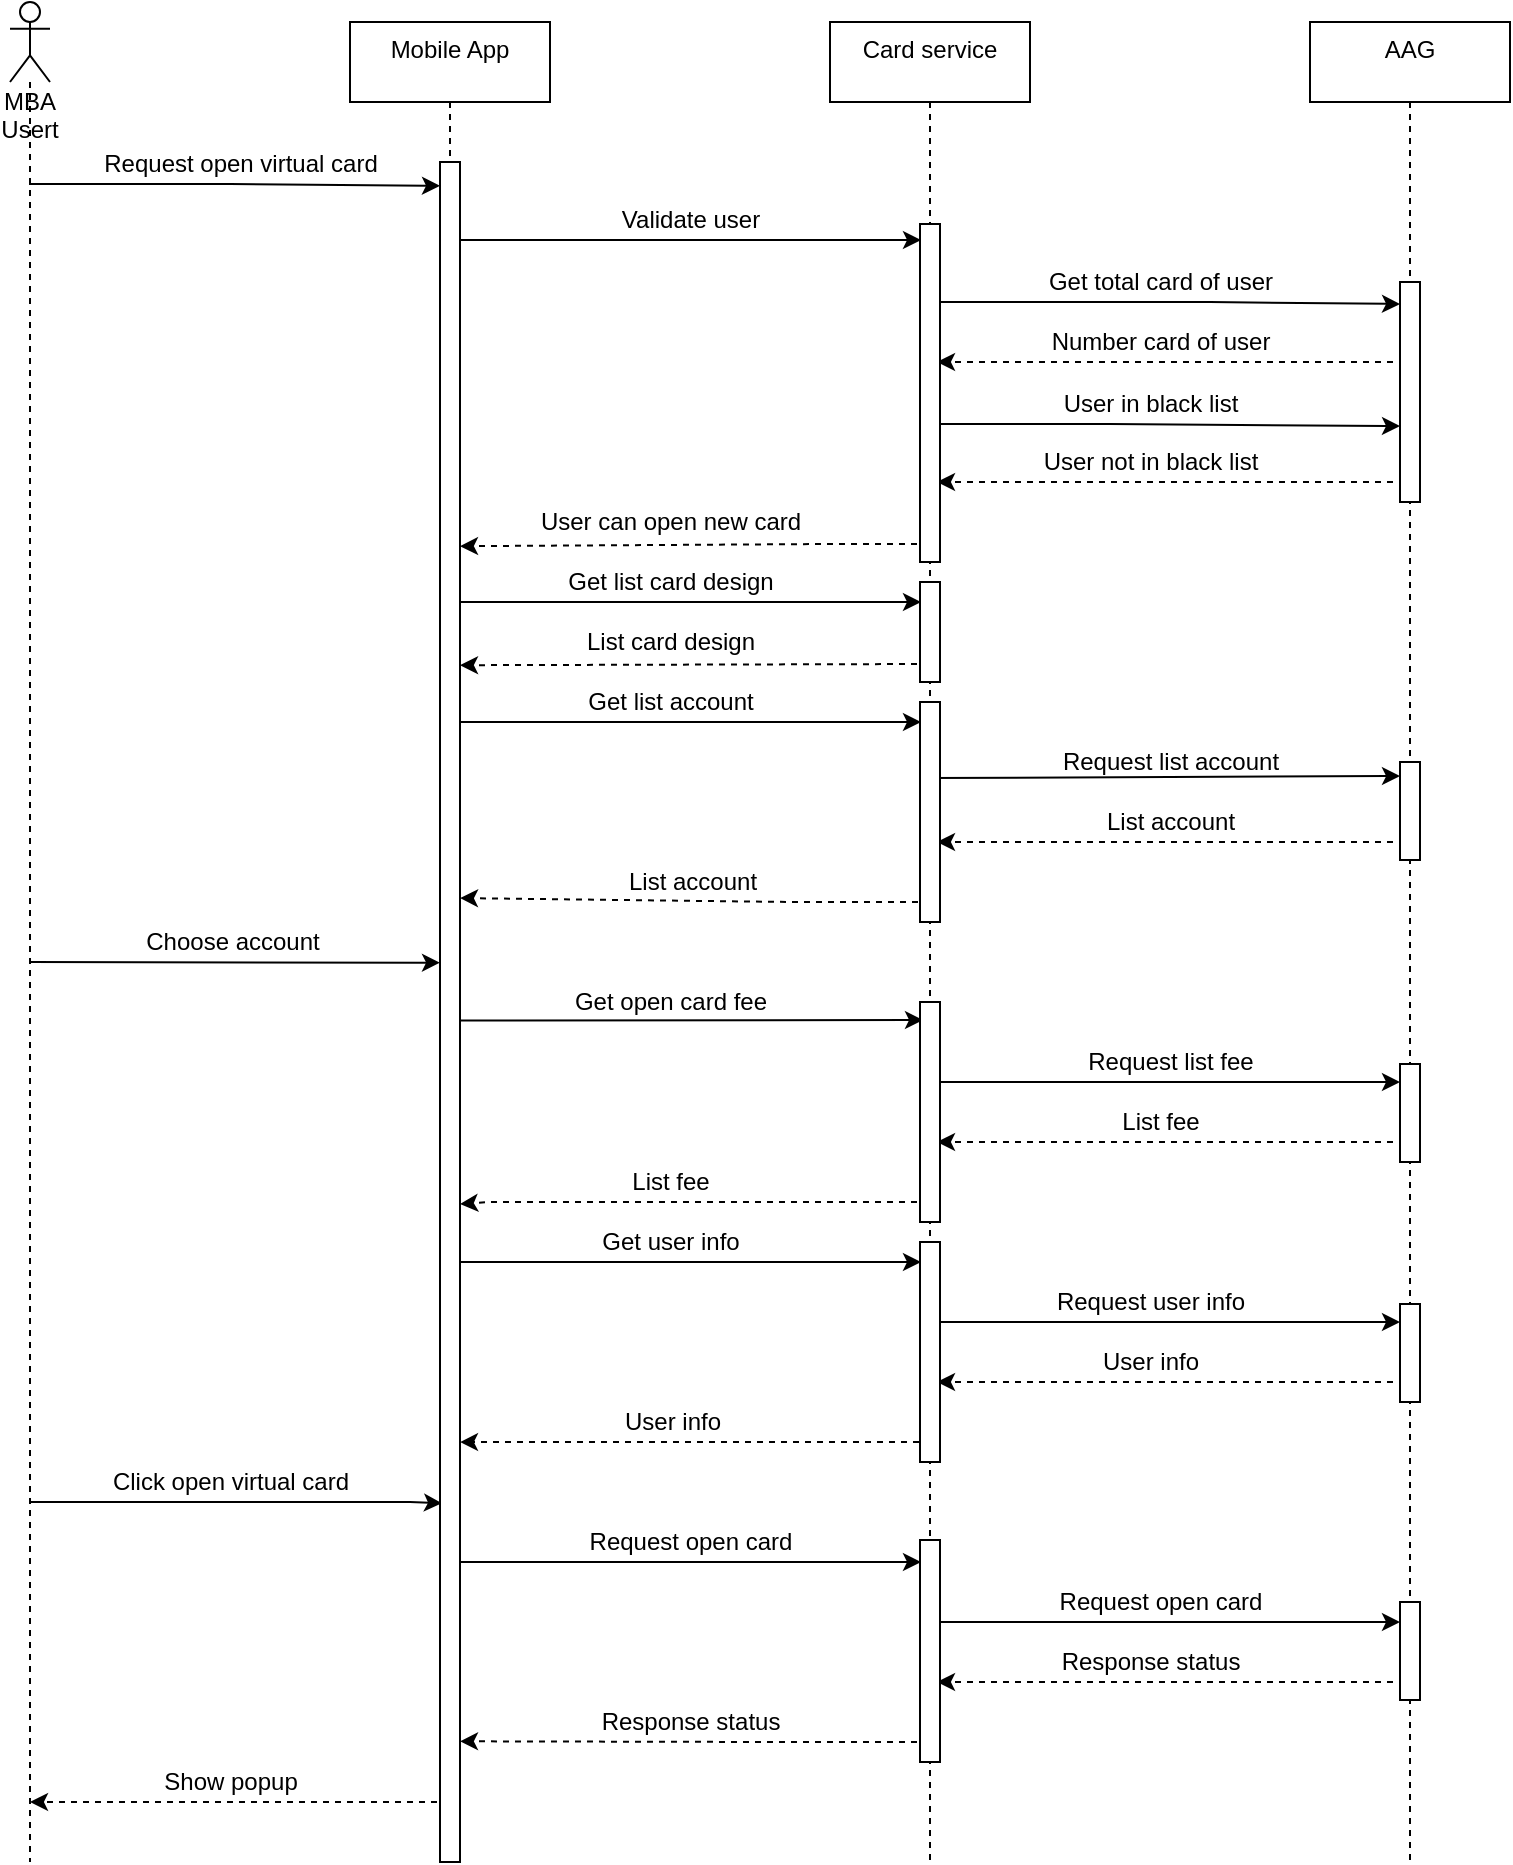 <mxfile version="14.8.5" type="github">
  <diagram id="kgpKYQtTHZ0yAKxKKP6v" name="Page-1">
    <mxGraphModel dx="1572" dy="1160" grid="1" gridSize="10" guides="1" tooltips="1" connect="1" arrows="1" fold="1" page="1" pageScale="1" pageWidth="850" pageHeight="1100" math="0" shadow="0">
      <root>
        <mxCell id="0" />
        <mxCell id="1" parent="0" />
        <mxCell id="vo751mz3C_6tF2KK00Bt-23" style="edgeStyle=none;rounded=0;orthogonalLoop=1;jettySize=auto;html=1;verticalAlign=bottom;entryX=0;entryY=0.014;entryDx=0;entryDy=0;entryPerimeter=0;" parent="1" edge="1" target="RYBP9NsJhSfMsdhZHugq-41">
          <mxGeometry relative="1" as="geometry">
            <mxPoint x="69.5" y="131" as="sourcePoint" />
            <mxPoint x="279.5" y="131" as="targetPoint" />
            <Array as="points">
              <mxPoint x="170" y="131" />
            </Array>
          </mxGeometry>
        </mxCell>
        <mxCell id="RYBP9NsJhSfMsdhZHugq-7" style="rounded=0;orthogonalLoop=1;jettySize=auto;html=1;entryX=0;entryY=0.471;entryDx=0;entryDy=0;entryPerimeter=0;" edge="1" parent="1" target="RYBP9NsJhSfMsdhZHugq-41">
          <mxGeometry relative="1" as="geometry">
            <mxPoint x="70" y="520" as="sourcePoint" />
            <mxPoint x="280" y="520" as="targetPoint" />
          </mxGeometry>
        </mxCell>
        <mxCell id="RYBP9NsJhSfMsdhZHugq-29" style="edgeStyle=none;rounded=0;orthogonalLoop=1;jettySize=auto;html=1;entryX=0.1;entryY=0.789;entryDx=0;entryDy=0;entryPerimeter=0;" edge="1" parent="1" source="vo751mz3C_6tF2KK00Bt-24" target="RYBP9NsJhSfMsdhZHugq-41">
          <mxGeometry relative="1" as="geometry">
            <Array as="points">
              <mxPoint x="260" y="790" />
            </Array>
          </mxGeometry>
        </mxCell>
        <mxCell id="vo751mz3C_6tF2KK00Bt-24" value="MBA Usert" style="shape=umlLifeline;participant=umlActor;perimeter=lifelinePerimeter;whiteSpace=wrap;html=1;container=1;collapsible=0;recursiveResize=0;verticalAlign=top;spacingTop=36;outlineConnect=0;strokeColor=#000000;strokeWidth=1;fillColor=none;size=40;" parent="1" vertex="1">
          <mxGeometry x="60" y="40" width="20" height="930" as="geometry" />
        </mxCell>
        <mxCell id="vo751mz3C_6tF2KK00Bt-25" style="edgeStyle=none;rounded=0;orthogonalLoop=1;jettySize=auto;html=1;verticalAlign=bottom;" parent="1" edge="1">
          <mxGeometry relative="1" as="geometry">
            <mxPoint x="275.5" y="159" as="sourcePoint" />
            <mxPoint x="515.5" y="159" as="targetPoint" />
            <Array as="points">
              <mxPoint x="336" y="159" />
              <mxPoint x="466" y="159" />
            </Array>
          </mxGeometry>
        </mxCell>
        <mxCell id="vo751mz3C_6tF2KK00Bt-26" style="edgeStyle=none;rounded=0;orthogonalLoop=1;jettySize=auto;html=1;endSize=6;strokeColor=#000000;strokeWidth=1;verticalAlign=bottom;" parent="1" edge="1">
          <mxGeometry relative="1" as="geometry">
            <Array as="points">
              <mxPoint x="436" y="340" />
            </Array>
            <mxPoint x="275.5" y="340" as="sourcePoint" />
            <mxPoint x="515.5" y="340" as="targetPoint" />
          </mxGeometry>
        </mxCell>
        <mxCell id="RYBP9NsJhSfMsdhZHugq-1" style="edgeStyle=orthogonalEdgeStyle;rounded=0;orthogonalLoop=1;jettySize=auto;html=1;" edge="1" parent="1">
          <mxGeometry relative="1" as="geometry">
            <mxPoint x="275.5" y="400" as="sourcePoint" />
            <mxPoint x="515.5" y="400" as="targetPoint" />
          </mxGeometry>
        </mxCell>
        <mxCell id="RYBP9NsJhSfMsdhZHugq-9" style="edgeStyle=none;rounded=0;orthogonalLoop=1;jettySize=auto;html=1;exitX=1;exitY=0.505;exitDx=0;exitDy=0;exitPerimeter=0;" edge="1" parent="1">
          <mxGeometry relative="1" as="geometry">
            <mxPoint x="281" y="549.25" as="sourcePoint" />
            <mxPoint x="516.5" y="549" as="targetPoint" />
          </mxGeometry>
        </mxCell>
        <mxCell id="RYBP9NsJhSfMsdhZHugq-21" style="edgeStyle=none;rounded=0;orthogonalLoop=1;jettySize=auto;html=1;" edge="1" parent="1">
          <mxGeometry relative="1" as="geometry">
            <mxPoint x="275.5" y="670" as="sourcePoint" />
            <mxPoint x="515.5" y="670" as="targetPoint" />
            <Array as="points">
              <mxPoint x="346" y="670" />
            </Array>
          </mxGeometry>
        </mxCell>
        <mxCell id="RYBP9NsJhSfMsdhZHugq-31" style="edgeStyle=none;rounded=0;orthogonalLoop=1;jettySize=auto;html=1;" edge="1" parent="1">
          <mxGeometry relative="1" as="geometry">
            <mxPoint x="275.5" y="820" as="sourcePoint" />
            <mxPoint x="515.5" y="820" as="targetPoint" />
            <Array as="points">
              <mxPoint x="476" y="820" />
            </Array>
          </mxGeometry>
        </mxCell>
        <mxCell id="RYBP9NsJhSfMsdhZHugq-35" style="edgeStyle=none;rounded=0;orthogonalLoop=1;jettySize=auto;html=1;dashed=1;" edge="1" parent="1" source="vo751mz3C_6tF2KK00Bt-27" target="vo751mz3C_6tF2KK00Bt-24">
          <mxGeometry relative="1" as="geometry">
            <Array as="points">
              <mxPoint x="240" y="940" />
            </Array>
          </mxGeometry>
        </mxCell>
        <mxCell id="vo751mz3C_6tF2KK00Bt-27" value="&lt;span&gt;Mobile App&lt;/span&gt;" style="shape=umlLifeline;perimeter=lifelinePerimeter;whiteSpace=wrap;html=1;container=1;collapsible=0;recursiveResize=0;outlineConnect=0;rounded=0;shadow=0;strokeColor=#000000;strokeWidth=1;fillColor=none;verticalAlign=top;" parent="1" vertex="1">
          <mxGeometry x="230" y="50" width="100" height="920" as="geometry" />
        </mxCell>
        <mxCell id="vo751mz3C_6tF2KK00Bt-28" style="edgeStyle=none;rounded=0;orthogonalLoop=1;jettySize=auto;html=1;verticalAlign=bottom;entryX=0;entryY=0.1;entryDx=0;entryDy=0;entryPerimeter=0;" parent="1" source="vo751mz3C_6tF2KK00Bt-32" target="RYBP9NsJhSfMsdhZHugq-42" edge="1">
          <mxGeometry relative="1" as="geometry">
            <Array as="points">
              <mxPoint x="660" y="190" />
            </Array>
          </mxGeometry>
        </mxCell>
        <mxCell id="vo751mz3C_6tF2KK00Bt-29" style="edgeStyle=none;rounded=0;orthogonalLoop=1;jettySize=auto;html=1;endSize=6;strokeColor=#000000;strokeWidth=1;verticalAlign=bottom;entryX=0;entryY=0.655;entryDx=0;entryDy=0;entryPerimeter=0;" parent="1" edge="1" target="RYBP9NsJhSfMsdhZHugq-42">
          <mxGeometry relative="1" as="geometry">
            <mxPoint x="519.5" y="251" as="sourcePoint" />
            <mxPoint x="759.5" y="251" as="targetPoint" />
            <Array as="points">
              <mxPoint x="610" y="251" />
            </Array>
          </mxGeometry>
        </mxCell>
        <mxCell id="vo751mz3C_6tF2KK00Bt-30" style="edgeStyle=none;rounded=0;orthogonalLoop=1;jettySize=auto;html=1;dashed=1;endSize=6;strokeColor=#000000;strokeWidth=1;verticalAlign=bottom;entryX=1;entryY=0.226;entryDx=0;entryDy=0;entryPerimeter=0;" parent="1" edge="1" target="RYBP9NsJhSfMsdhZHugq-41">
          <mxGeometry relative="1" as="geometry">
            <mxPoint x="519.5" y="311" as="sourcePoint" />
            <mxPoint x="300" y="311" as="targetPoint" />
            <Array as="points">
              <mxPoint x="470" y="311" />
            </Array>
          </mxGeometry>
        </mxCell>
        <mxCell id="vo751mz3C_6tF2KK00Bt-31" style="edgeStyle=none;rounded=0;orthogonalLoop=1;jettySize=auto;html=1;endSize=6;strokeColor=#000000;strokeWidth=1;verticalAlign=bottom;dashed=1;entryX=1;entryY=0.296;entryDx=0;entryDy=0;entryPerimeter=0;" parent="1" edge="1" target="RYBP9NsJhSfMsdhZHugq-41">
          <mxGeometry relative="1" as="geometry">
            <mxPoint x="519.5" y="371" as="sourcePoint" />
            <mxPoint x="279.5" y="371" as="targetPoint" />
          </mxGeometry>
        </mxCell>
        <mxCell id="RYBP9NsJhSfMsdhZHugq-5" style="rounded=0;orthogonalLoop=1;jettySize=auto;html=1;entryX=0;entryY=0.143;entryDx=0;entryDy=0;entryPerimeter=0;" edge="1" parent="1" target="RYBP9NsJhSfMsdhZHugq-43">
          <mxGeometry relative="1" as="geometry">
            <mxPoint x="519.5" y="428" as="sourcePoint" />
            <mxPoint x="279.5" y="428" as="targetPoint" />
          </mxGeometry>
        </mxCell>
        <mxCell id="RYBP9NsJhSfMsdhZHugq-15" style="edgeStyle=none;rounded=0;orthogonalLoop=1;jettySize=auto;html=1;entryX=0;entryY=0.184;entryDx=0;entryDy=0;entryPerimeter=0;" edge="1" parent="1" source="vo751mz3C_6tF2KK00Bt-32" target="RYBP9NsJhSfMsdhZHugq-44">
          <mxGeometry relative="1" as="geometry">
            <Array as="points">
              <mxPoint x="710" y="580" />
            </Array>
          </mxGeometry>
        </mxCell>
        <mxCell id="RYBP9NsJhSfMsdhZHugq-19" style="edgeStyle=none;rounded=0;orthogonalLoop=1;jettySize=auto;html=1;dashed=1;entryX=1;entryY=0.613;entryDx=0;entryDy=0;entryPerimeter=0;" edge="1" parent="1" source="vo751mz3C_6tF2KK00Bt-32" target="RYBP9NsJhSfMsdhZHugq-41">
          <mxGeometry relative="1" as="geometry">
            <Array as="points">
              <mxPoint x="300" y="640" />
            </Array>
          </mxGeometry>
        </mxCell>
        <mxCell id="RYBP9NsJhSfMsdhZHugq-23" style="edgeStyle=none;rounded=0;orthogonalLoop=1;jettySize=auto;html=1;entryX=0;entryY=0.184;entryDx=0;entryDy=0;entryPerimeter=0;" edge="1" parent="1" source="vo751mz3C_6tF2KK00Bt-32" target="RYBP9NsJhSfMsdhZHugq-45">
          <mxGeometry relative="1" as="geometry">
            <Array as="points">
              <mxPoint x="690" y="700" />
            </Array>
          </mxGeometry>
        </mxCell>
        <mxCell id="RYBP9NsJhSfMsdhZHugq-32" style="edgeStyle=none;rounded=0;orthogonalLoop=1;jettySize=auto;html=1;entryX=0;entryY=0.204;entryDx=0;entryDy=0;entryPerimeter=0;" edge="1" parent="1" source="vo751mz3C_6tF2KK00Bt-32" target="RYBP9NsJhSfMsdhZHugq-46">
          <mxGeometry relative="1" as="geometry">
            <Array as="points">
              <mxPoint x="700" y="850" />
            </Array>
          </mxGeometry>
        </mxCell>
        <mxCell id="RYBP9NsJhSfMsdhZHugq-34" style="edgeStyle=none;rounded=0;orthogonalLoop=1;jettySize=auto;html=1;dashed=1;entryX=1;entryY=0.929;entryDx=0;entryDy=0;entryPerimeter=0;" edge="1" parent="1" source="vo751mz3C_6tF2KK00Bt-32" target="RYBP9NsJhSfMsdhZHugq-41">
          <mxGeometry relative="1" as="geometry">
            <Array as="points">
              <mxPoint x="440" y="910" />
            </Array>
          </mxGeometry>
        </mxCell>
        <mxCell id="vo751mz3C_6tF2KK00Bt-32" value="&lt;span&gt;Card service&lt;/span&gt;" style="shape=umlLifeline;perimeter=lifelinePerimeter;whiteSpace=wrap;html=1;container=1;collapsible=0;recursiveResize=0;outlineConnect=0;rounded=0;shadow=0;strokeColor=#000000;strokeWidth=1;fillColor=none;verticalAlign=top;" parent="1" vertex="1">
          <mxGeometry x="470" y="50" width="100" height="920" as="geometry" />
        </mxCell>
        <mxCell id="vo751mz3C_6tF2KK00Bt-33" style="edgeStyle=none;rounded=0;orthogonalLoop=1;jettySize=auto;html=1;verticalAlign=bottom;dashed=1;strokeWidth=1;endSize=6;" parent="1" edge="1">
          <mxGeometry relative="1" as="geometry">
            <mxPoint x="763.5" y="220" as="sourcePoint" />
            <mxPoint x="523.5" y="220" as="targetPoint" />
            <Array as="points">
              <mxPoint x="624" y="220" />
            </Array>
          </mxGeometry>
        </mxCell>
        <mxCell id="vo751mz3C_6tF2KK00Bt-34" style="edgeStyle=none;rounded=0;orthogonalLoop=1;jettySize=auto;html=1;endSize=6;strokeColor=#000000;strokeWidth=1;verticalAlign=bottom;dashed=1;" parent="1" edge="1">
          <mxGeometry relative="1" as="geometry">
            <mxPoint x="763.5" y="280" as="sourcePoint" />
            <mxPoint x="523.5" y="280" as="targetPoint" />
            <Array as="points">
              <mxPoint x="594" y="280" />
            </Array>
          </mxGeometry>
        </mxCell>
        <mxCell id="RYBP9NsJhSfMsdhZHugq-10" style="rounded=0;orthogonalLoop=1;jettySize=auto;html=1;dashed=1;" edge="1" parent="1">
          <mxGeometry relative="1" as="geometry">
            <mxPoint x="763.5" y="460" as="sourcePoint" />
            <mxPoint x="523.5" y="460" as="targetPoint" />
            <Array as="points">
              <mxPoint x="694" y="460" />
            </Array>
          </mxGeometry>
        </mxCell>
        <mxCell id="RYBP9NsJhSfMsdhZHugq-17" style="edgeStyle=none;rounded=0;orthogonalLoop=1;jettySize=auto;html=1;dashed=1;" edge="1" parent="1">
          <mxGeometry relative="1" as="geometry">
            <mxPoint x="763.5" y="610" as="sourcePoint" />
            <mxPoint x="523.5" y="610" as="targetPoint" />
            <Array as="points">
              <mxPoint x="674" y="610" />
            </Array>
          </mxGeometry>
        </mxCell>
        <mxCell id="RYBP9NsJhSfMsdhZHugq-25" style="edgeStyle=none;rounded=0;orthogonalLoop=1;jettySize=auto;html=1;dashed=1;" edge="1" parent="1">
          <mxGeometry relative="1" as="geometry">
            <mxPoint x="763.5" y="730" as="sourcePoint" />
            <mxPoint x="523.5" y="730" as="targetPoint" />
            <Array as="points">
              <mxPoint x="594" y="730" />
            </Array>
          </mxGeometry>
        </mxCell>
        <mxCell id="RYBP9NsJhSfMsdhZHugq-33" style="edgeStyle=none;rounded=0;orthogonalLoop=1;jettySize=auto;html=1;dashed=1;" edge="1" parent="1">
          <mxGeometry relative="1" as="geometry">
            <mxPoint x="763.5" y="880" as="sourcePoint" />
            <mxPoint x="523.5" y="880" as="targetPoint" />
            <Array as="points">
              <mxPoint x="614" y="880" />
            </Array>
          </mxGeometry>
        </mxCell>
        <mxCell id="vo751mz3C_6tF2KK00Bt-35" value="&lt;span&gt;AAG&lt;/span&gt;" style="shape=umlLifeline;perimeter=lifelinePerimeter;whiteSpace=wrap;html=1;container=1;collapsible=0;recursiveResize=0;outlineConnect=0;rounded=0;shadow=0;strokeColor=#000000;strokeWidth=1;fillColor=none;verticalAlign=top;" parent="1" vertex="1">
          <mxGeometry x="710" y="50" width="100" height="920" as="geometry" />
        </mxCell>
        <mxCell id="vo751mz3C_6tF2KK00Bt-36" value="Request open virtual card" style="text;html=1;align=center;verticalAlign=middle;resizable=0;points=[];autosize=1;strokeColor=none;" parent="1" vertex="1">
          <mxGeometry x="100" y="111" width="150" height="20" as="geometry" />
        </mxCell>
        <mxCell id="vo751mz3C_6tF2KK00Bt-37" value="Validate user" style="text;html=1;align=center;verticalAlign=middle;resizable=0;points=[];autosize=1;strokeColor=none;" parent="1" vertex="1">
          <mxGeometry x="360" y="139" width="80" height="20" as="geometry" />
        </mxCell>
        <mxCell id="vo751mz3C_6tF2KK00Bt-38" value="Get total card of user" style="text;html=1;align=center;verticalAlign=middle;resizable=0;points=[];autosize=1;strokeColor=none;" parent="1" vertex="1">
          <mxGeometry x="570" y="170" width="130" height="20" as="geometry" />
        </mxCell>
        <mxCell id="vo751mz3C_6tF2KK00Bt-39" value="Number card of user" style="text;html=1;align=center;verticalAlign=middle;resizable=0;points=[];autosize=1;strokeColor=none;" parent="1" vertex="1">
          <mxGeometry x="575" y="200" width="120" height="20" as="geometry" />
        </mxCell>
        <mxCell id="vo751mz3C_6tF2KK00Bt-40" value="User in black list" style="text;html=1;align=center;verticalAlign=middle;resizable=0;points=[];autosize=1;strokeColor=none;" parent="1" vertex="1">
          <mxGeometry x="580" y="231" width="100" height="20" as="geometry" />
        </mxCell>
        <mxCell id="vo751mz3C_6tF2KK00Bt-41" value="User not in black list" style="text;html=1;align=center;verticalAlign=middle;resizable=0;points=[];autosize=1;strokeColor=none;" parent="1" vertex="1">
          <mxGeometry x="570" y="260" width="120" height="20" as="geometry" />
        </mxCell>
        <mxCell id="vo751mz3C_6tF2KK00Bt-42" value="User can open new card" style="text;html=1;align=center;verticalAlign=middle;resizable=0;points=[];autosize=1;strokeColor=none;" parent="1" vertex="1">
          <mxGeometry x="315" y="290" width="150" height="20" as="geometry" />
        </mxCell>
        <mxCell id="vo751mz3C_6tF2KK00Bt-43" value="Get list card design" style="text;html=1;align=center;verticalAlign=middle;resizable=0;points=[];autosize=1;strokeColor=none;" parent="1" vertex="1">
          <mxGeometry x="330" y="320" width="120" height="20" as="geometry" />
        </mxCell>
        <mxCell id="vo751mz3C_6tF2KK00Bt-44" value="List card design" style="text;html=1;align=center;verticalAlign=middle;resizable=0;points=[];autosize=1;strokeColor=none;" parent="1" vertex="1">
          <mxGeometry x="340" y="350" width="100" height="20" as="geometry" />
        </mxCell>
        <mxCell id="RYBP9NsJhSfMsdhZHugq-2" value="Get list account" style="text;html=1;align=center;verticalAlign=middle;resizable=0;points=[];autosize=1;strokeColor=none;" vertex="1" parent="1">
          <mxGeometry x="340" y="380" width="100" height="20" as="geometry" />
        </mxCell>
        <mxCell id="RYBP9NsJhSfMsdhZHugq-6" value="Request list account" style="text;html=1;align=center;verticalAlign=middle;resizable=0;points=[];autosize=1;strokeColor=none;" vertex="1" parent="1">
          <mxGeometry x="580" y="410" width="120" height="20" as="geometry" />
        </mxCell>
        <mxCell id="RYBP9NsJhSfMsdhZHugq-8" value="Choose account" style="text;html=1;align=center;verticalAlign=middle;resizable=0;points=[];autosize=1;strokeColor=none;" vertex="1" parent="1">
          <mxGeometry x="120.5" y="500" width="100" height="20" as="geometry" />
        </mxCell>
        <mxCell id="RYBP9NsJhSfMsdhZHugq-11" value="List account" style="text;html=1;align=center;verticalAlign=middle;resizable=0;points=[];autosize=1;strokeColor=none;" vertex="1" parent="1">
          <mxGeometry x="600" y="440" width="80" height="20" as="geometry" />
        </mxCell>
        <mxCell id="RYBP9NsJhSfMsdhZHugq-12" style="rounded=0;orthogonalLoop=1;jettySize=auto;html=1;dashed=1;entryX=1;entryY=0.433;entryDx=0;entryDy=0;entryPerimeter=0;" edge="1" parent="1" target="RYBP9NsJhSfMsdhZHugq-41">
          <mxGeometry relative="1" as="geometry">
            <mxPoint x="520" y="490" as="sourcePoint" />
            <mxPoint x="280" y="490" as="targetPoint" />
            <Array as="points">
              <mxPoint x="450.5" y="490" />
            </Array>
          </mxGeometry>
        </mxCell>
        <mxCell id="RYBP9NsJhSfMsdhZHugq-13" value="List account" style="text;html=1;align=center;verticalAlign=middle;resizable=0;points=[];autosize=1;strokeColor=none;" vertex="1" parent="1">
          <mxGeometry x="360.5" y="470" width="80" height="20" as="geometry" />
        </mxCell>
        <mxCell id="RYBP9NsJhSfMsdhZHugq-14" value="Get open card fee" style="text;html=1;align=center;verticalAlign=middle;resizable=0;points=[];autosize=1;strokeColor=none;" vertex="1" parent="1">
          <mxGeometry x="335" y="530" width="110" height="20" as="geometry" />
        </mxCell>
        <mxCell id="RYBP9NsJhSfMsdhZHugq-16" value="Request list fee" style="text;html=1;align=center;verticalAlign=middle;resizable=0;points=[];autosize=1;strokeColor=none;" vertex="1" parent="1">
          <mxGeometry x="590" y="560" width="100" height="20" as="geometry" />
        </mxCell>
        <mxCell id="RYBP9NsJhSfMsdhZHugq-18" value="List fee" style="text;html=1;align=center;verticalAlign=middle;resizable=0;points=[];autosize=1;strokeColor=none;" vertex="1" parent="1">
          <mxGeometry x="610" y="590" width="50" height="20" as="geometry" />
        </mxCell>
        <mxCell id="RYBP9NsJhSfMsdhZHugq-20" value="List fee" style="text;html=1;align=center;verticalAlign=middle;resizable=0;points=[];autosize=1;strokeColor=none;" vertex="1" parent="1">
          <mxGeometry x="365" y="620" width="50" height="20" as="geometry" />
        </mxCell>
        <mxCell id="RYBP9NsJhSfMsdhZHugq-22" value="Get user info" style="text;html=1;align=center;verticalAlign=middle;resizable=0;points=[];autosize=1;strokeColor=none;" vertex="1" parent="1">
          <mxGeometry x="350" y="650" width="80" height="20" as="geometry" />
        </mxCell>
        <mxCell id="RYBP9NsJhSfMsdhZHugq-24" value="Request user info" style="text;html=1;align=center;verticalAlign=middle;resizable=0;points=[];autosize=1;strokeColor=none;" vertex="1" parent="1">
          <mxGeometry x="575" y="680" width="110" height="20" as="geometry" />
        </mxCell>
        <mxCell id="RYBP9NsJhSfMsdhZHugq-26" value="User info" style="text;html=1;align=center;verticalAlign=middle;resizable=0;points=[];autosize=1;strokeColor=none;" vertex="1" parent="1">
          <mxGeometry x="600" y="710" width="60" height="20" as="geometry" />
        </mxCell>
        <mxCell id="RYBP9NsJhSfMsdhZHugq-27" style="edgeStyle=none;rounded=0;orthogonalLoop=1;jettySize=auto;html=1;dashed=1;entryX=1;entryY=0.753;entryDx=0;entryDy=0;entryPerimeter=0;" edge="1" parent="1" target="RYBP9NsJhSfMsdhZHugq-41">
          <mxGeometry relative="1" as="geometry">
            <mxPoint x="520.5" y="760" as="sourcePoint" />
            <mxPoint x="280.5" y="760" as="targetPoint" />
            <Array as="points">
              <mxPoint x="351" y="760" />
            </Array>
          </mxGeometry>
        </mxCell>
        <mxCell id="RYBP9NsJhSfMsdhZHugq-28" value="User info" style="text;html=1;align=center;verticalAlign=middle;resizable=0;points=[];autosize=1;strokeColor=none;" vertex="1" parent="1">
          <mxGeometry x="361" y="740" width="60" height="20" as="geometry" />
        </mxCell>
        <mxCell id="RYBP9NsJhSfMsdhZHugq-30" value="Click open virtual card" style="text;html=1;align=center;verticalAlign=middle;resizable=0;points=[];autosize=1;strokeColor=none;" vertex="1" parent="1">
          <mxGeometry x="105" y="770" width="130" height="20" as="geometry" />
        </mxCell>
        <mxCell id="RYBP9NsJhSfMsdhZHugq-36" value="Request open card" style="text;html=1;align=center;verticalAlign=middle;resizable=0;points=[];autosize=1;strokeColor=none;" vertex="1" parent="1">
          <mxGeometry x="340" y="800" width="120" height="20" as="geometry" />
        </mxCell>
        <mxCell id="RYBP9NsJhSfMsdhZHugq-37" value="Request open card" style="text;html=1;align=center;verticalAlign=middle;resizable=0;points=[];autosize=1;strokeColor=none;" vertex="1" parent="1">
          <mxGeometry x="575" y="830" width="120" height="20" as="geometry" />
        </mxCell>
        <mxCell id="RYBP9NsJhSfMsdhZHugq-38" value="Response status" style="text;html=1;align=center;verticalAlign=middle;resizable=0;points=[];autosize=1;strokeColor=none;" vertex="1" parent="1">
          <mxGeometry x="580" y="860" width="100" height="20" as="geometry" />
        </mxCell>
        <mxCell id="RYBP9NsJhSfMsdhZHugq-39" value="Response status" style="text;html=1;align=center;verticalAlign=middle;resizable=0;points=[];autosize=1;strokeColor=none;" vertex="1" parent="1">
          <mxGeometry x="350" y="890" width="100" height="20" as="geometry" />
        </mxCell>
        <mxCell id="RYBP9NsJhSfMsdhZHugq-40" value="Show popup" style="text;html=1;align=center;verticalAlign=middle;resizable=0;points=[];autosize=1;strokeColor=none;" vertex="1" parent="1">
          <mxGeometry x="130" y="920" width="80" height="20" as="geometry" />
        </mxCell>
        <mxCell id="RYBP9NsJhSfMsdhZHugq-41" value="" style="html=1;points=[];perimeter=orthogonalPerimeter;" vertex="1" parent="1">
          <mxGeometry x="275" y="120" width="10" height="850" as="geometry" />
        </mxCell>
        <mxCell id="RYBP9NsJhSfMsdhZHugq-42" value="" style="html=1;points=[];perimeter=orthogonalPerimeter;" vertex="1" parent="1">
          <mxGeometry x="755" y="180" width="10" height="110" as="geometry" />
        </mxCell>
        <mxCell id="RYBP9NsJhSfMsdhZHugq-43" value="" style="html=1;points=[];perimeter=orthogonalPerimeter;" vertex="1" parent="1">
          <mxGeometry x="755" y="420" width="10" height="49" as="geometry" />
        </mxCell>
        <mxCell id="RYBP9NsJhSfMsdhZHugq-44" value="" style="html=1;points=[];perimeter=orthogonalPerimeter;" vertex="1" parent="1">
          <mxGeometry x="755" y="571" width="10" height="49" as="geometry" />
        </mxCell>
        <mxCell id="RYBP9NsJhSfMsdhZHugq-45" value="" style="html=1;points=[];perimeter=orthogonalPerimeter;" vertex="1" parent="1">
          <mxGeometry x="755" y="691" width="10" height="49" as="geometry" />
        </mxCell>
        <mxCell id="RYBP9NsJhSfMsdhZHugq-46" value="" style="html=1;points=[];perimeter=orthogonalPerimeter;" vertex="1" parent="1">
          <mxGeometry x="755" y="840" width="10" height="49" as="geometry" />
        </mxCell>
        <mxCell id="RYBP9NsJhSfMsdhZHugq-47" value="" style="html=1;points=[];perimeter=orthogonalPerimeter;" vertex="1" parent="1">
          <mxGeometry x="515" y="151" width="10" height="169" as="geometry" />
        </mxCell>
        <mxCell id="RYBP9NsJhSfMsdhZHugq-48" value="" style="html=1;points=[];perimeter=orthogonalPerimeter;" vertex="1" parent="1">
          <mxGeometry x="515" y="330" width="10" height="50" as="geometry" />
        </mxCell>
        <mxCell id="RYBP9NsJhSfMsdhZHugq-49" value="" style="html=1;points=[];perimeter=orthogonalPerimeter;" vertex="1" parent="1">
          <mxGeometry x="515" y="390" width="10" height="110" as="geometry" />
        </mxCell>
        <mxCell id="RYBP9NsJhSfMsdhZHugq-50" value="" style="html=1;points=[];perimeter=orthogonalPerimeter;" vertex="1" parent="1">
          <mxGeometry x="515" y="540" width="10" height="110" as="geometry" />
        </mxCell>
        <mxCell id="RYBP9NsJhSfMsdhZHugq-51" value="" style="html=1;points=[];perimeter=orthogonalPerimeter;" vertex="1" parent="1">
          <mxGeometry x="515" y="660" width="10" height="110" as="geometry" />
        </mxCell>
        <mxCell id="RYBP9NsJhSfMsdhZHugq-52" value="" style="html=1;points=[];perimeter=orthogonalPerimeter;" vertex="1" parent="1">
          <mxGeometry x="515" y="809" width="10" height="111" as="geometry" />
        </mxCell>
      </root>
    </mxGraphModel>
  </diagram>
</mxfile>
